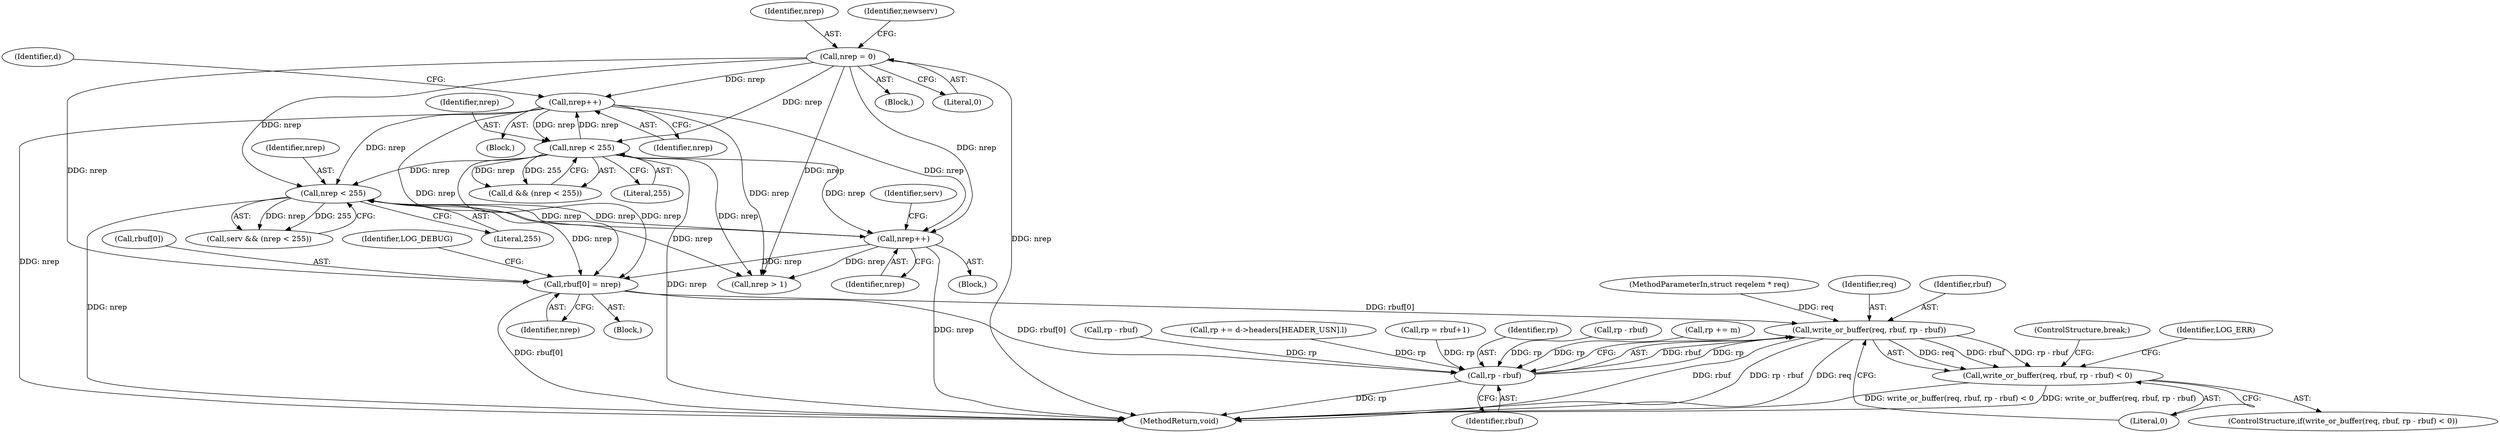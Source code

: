 digraph "0_miniupnp_b238cade9a173c6f751a34acf8ccff838a62aa47@array" {
"1000654" [label="(Call,rbuf[0] = nrep)"];
"1000512" [label="(Call,nrep++)"];
"1000310" [label="(Call,nrep < 255)"];
"1000130" [label="(Call,nrep = 0)"];
"1000527" [label="(Call,nrep < 255)"];
"1000652" [label="(Call,nrep++)"];
"1000674" [label="(Call,write_or_buffer(req, rbuf, rp - rbuf))"];
"1000673" [label="(Call,write_or_buffer(req, rbuf, rp - rbuf) < 0)"];
"1000677" [label="(Call,rp - rbuf)"];
"1000557" [label="(Call,rp - rbuf)"];
"1000527" [label="(Call,nrep < 255)"];
"1000503" [label="(Call,rp += d->headers[HEADER_USN].l)"];
"1000302" [label="(Call,rp = rbuf+1)"];
"1001144" [label="(MethodReturn,void)"];
"1000674" [label="(Call,write_or_buffer(req, rbuf, rp - rbuf))"];
"1000655" [label="(Call,rbuf[0])"];
"1000400" [label="(Block,)"];
"1000513" [label="(Identifier,nrep)"];
"1000597" [label="(Block,)"];
"1000679" [label="(Identifier,rbuf)"];
"1000531" [label="(Identifier,serv)"];
"1000115" [label="(MethodParameterIn,struct reqelem * req)"];
"1000678" [label="(Identifier,rp)"];
"1000131" [label="(Identifier,nrep)"];
"1000653" [label="(Identifier,nrep)"];
"1000136" [label="(Identifier,newserv)"];
"1000660" [label="(Identifier,LOG_DEBUG)"];
"1000116" [label="(Block,)"];
"1000677" [label="(Call,rp - rbuf)"];
"1000354" [label="(Call,rp - rbuf)"];
"1000311" [label="(Identifier,nrep)"];
"1000310" [label="(Call,nrep < 255)"];
"1000667" [label="(Call,nrep > 1)"];
"1000515" [label="(Identifier,d)"];
"1000675" [label="(Identifier,req)"];
"1000689" [label="(ControlStructure,break;)"];
"1000676" [label="(Identifier,rbuf)"];
"1000683" [label="(Identifier,LOG_ERR)"];
"1000649" [label="(Call,rp += m)"];
"1000673" [label="(Call,write_or_buffer(req, rbuf, rp - rbuf) < 0)"];
"1000308" [label="(Call,d && (nrep < 255))"];
"1000525" [label="(Call,serv && (nrep < 255))"];
"1000658" [label="(Identifier,nrep)"];
"1000512" [label="(Call,nrep++)"];
"1000257" [label="(Block,)"];
"1000528" [label="(Identifier,nrep)"];
"1000652" [label="(Call,nrep++)"];
"1000680" [label="(Literal,0)"];
"1000312" [label="(Literal,255)"];
"1000654" [label="(Call,rbuf[0] = nrep)"];
"1000672" [label="(ControlStructure,if(write_or_buffer(req, rbuf, rp - rbuf) < 0))"];
"1000529" [label="(Literal,255)"];
"1000130" [label="(Call,nrep = 0)"];
"1000132" [label="(Literal,0)"];
"1000654" -> "1000257"  [label="AST: "];
"1000654" -> "1000658"  [label="CFG: "];
"1000655" -> "1000654"  [label="AST: "];
"1000658" -> "1000654"  [label="AST: "];
"1000660" -> "1000654"  [label="CFG: "];
"1000654" -> "1001144"  [label="DDG: rbuf[0]"];
"1000512" -> "1000654"  [label="DDG: nrep"];
"1000527" -> "1000654"  [label="DDG: nrep"];
"1000310" -> "1000654"  [label="DDG: nrep"];
"1000652" -> "1000654"  [label="DDG: nrep"];
"1000130" -> "1000654"  [label="DDG: nrep"];
"1000654" -> "1000674"  [label="DDG: rbuf[0]"];
"1000654" -> "1000677"  [label="DDG: rbuf[0]"];
"1000512" -> "1000400"  [label="AST: "];
"1000512" -> "1000513"  [label="CFG: "];
"1000513" -> "1000512"  [label="AST: "];
"1000515" -> "1000512"  [label="CFG: "];
"1000512" -> "1001144"  [label="DDG: nrep"];
"1000512" -> "1000310"  [label="DDG: nrep"];
"1000310" -> "1000512"  [label="DDG: nrep"];
"1000130" -> "1000512"  [label="DDG: nrep"];
"1000512" -> "1000527"  [label="DDG: nrep"];
"1000512" -> "1000652"  [label="DDG: nrep"];
"1000512" -> "1000667"  [label="DDG: nrep"];
"1000310" -> "1000308"  [label="AST: "];
"1000310" -> "1000312"  [label="CFG: "];
"1000311" -> "1000310"  [label="AST: "];
"1000312" -> "1000310"  [label="AST: "];
"1000308" -> "1000310"  [label="CFG: "];
"1000310" -> "1001144"  [label="DDG: nrep"];
"1000310" -> "1000308"  [label="DDG: nrep"];
"1000310" -> "1000308"  [label="DDG: 255"];
"1000130" -> "1000310"  [label="DDG: nrep"];
"1000310" -> "1000527"  [label="DDG: nrep"];
"1000310" -> "1000652"  [label="DDG: nrep"];
"1000310" -> "1000667"  [label="DDG: nrep"];
"1000130" -> "1000116"  [label="AST: "];
"1000130" -> "1000132"  [label="CFG: "];
"1000131" -> "1000130"  [label="AST: "];
"1000132" -> "1000130"  [label="AST: "];
"1000136" -> "1000130"  [label="CFG: "];
"1000130" -> "1001144"  [label="DDG: nrep"];
"1000130" -> "1000527"  [label="DDG: nrep"];
"1000130" -> "1000652"  [label="DDG: nrep"];
"1000130" -> "1000667"  [label="DDG: nrep"];
"1000527" -> "1000525"  [label="AST: "];
"1000527" -> "1000529"  [label="CFG: "];
"1000528" -> "1000527"  [label="AST: "];
"1000529" -> "1000527"  [label="AST: "];
"1000525" -> "1000527"  [label="CFG: "];
"1000527" -> "1001144"  [label="DDG: nrep"];
"1000527" -> "1000525"  [label="DDG: nrep"];
"1000527" -> "1000525"  [label="DDG: 255"];
"1000652" -> "1000527"  [label="DDG: nrep"];
"1000527" -> "1000652"  [label="DDG: nrep"];
"1000527" -> "1000667"  [label="DDG: nrep"];
"1000652" -> "1000597"  [label="AST: "];
"1000652" -> "1000653"  [label="CFG: "];
"1000653" -> "1000652"  [label="AST: "];
"1000531" -> "1000652"  [label="CFG: "];
"1000652" -> "1001144"  [label="DDG: nrep"];
"1000652" -> "1000667"  [label="DDG: nrep"];
"1000674" -> "1000673"  [label="AST: "];
"1000674" -> "1000677"  [label="CFG: "];
"1000675" -> "1000674"  [label="AST: "];
"1000676" -> "1000674"  [label="AST: "];
"1000677" -> "1000674"  [label="AST: "];
"1000680" -> "1000674"  [label="CFG: "];
"1000674" -> "1001144"  [label="DDG: rbuf"];
"1000674" -> "1001144"  [label="DDG: rp - rbuf"];
"1000674" -> "1001144"  [label="DDG: req"];
"1000674" -> "1000673"  [label="DDG: req"];
"1000674" -> "1000673"  [label="DDG: rbuf"];
"1000674" -> "1000673"  [label="DDG: rp - rbuf"];
"1000115" -> "1000674"  [label="DDG: req"];
"1000677" -> "1000674"  [label="DDG: rbuf"];
"1000677" -> "1000674"  [label="DDG: rp"];
"1000673" -> "1000672"  [label="AST: "];
"1000673" -> "1000680"  [label="CFG: "];
"1000680" -> "1000673"  [label="AST: "];
"1000683" -> "1000673"  [label="CFG: "];
"1000689" -> "1000673"  [label="CFG: "];
"1000673" -> "1001144"  [label="DDG: write_or_buffer(req, rbuf, rp - rbuf)"];
"1000673" -> "1001144"  [label="DDG: write_or_buffer(req, rbuf, rp - rbuf) < 0"];
"1000677" -> "1000679"  [label="CFG: "];
"1000678" -> "1000677"  [label="AST: "];
"1000679" -> "1000677"  [label="AST: "];
"1000677" -> "1001144"  [label="DDG: rp"];
"1000649" -> "1000677"  [label="DDG: rp"];
"1000302" -> "1000677"  [label="DDG: rp"];
"1000557" -> "1000677"  [label="DDG: rp"];
"1000503" -> "1000677"  [label="DDG: rp"];
"1000354" -> "1000677"  [label="DDG: rp"];
}
